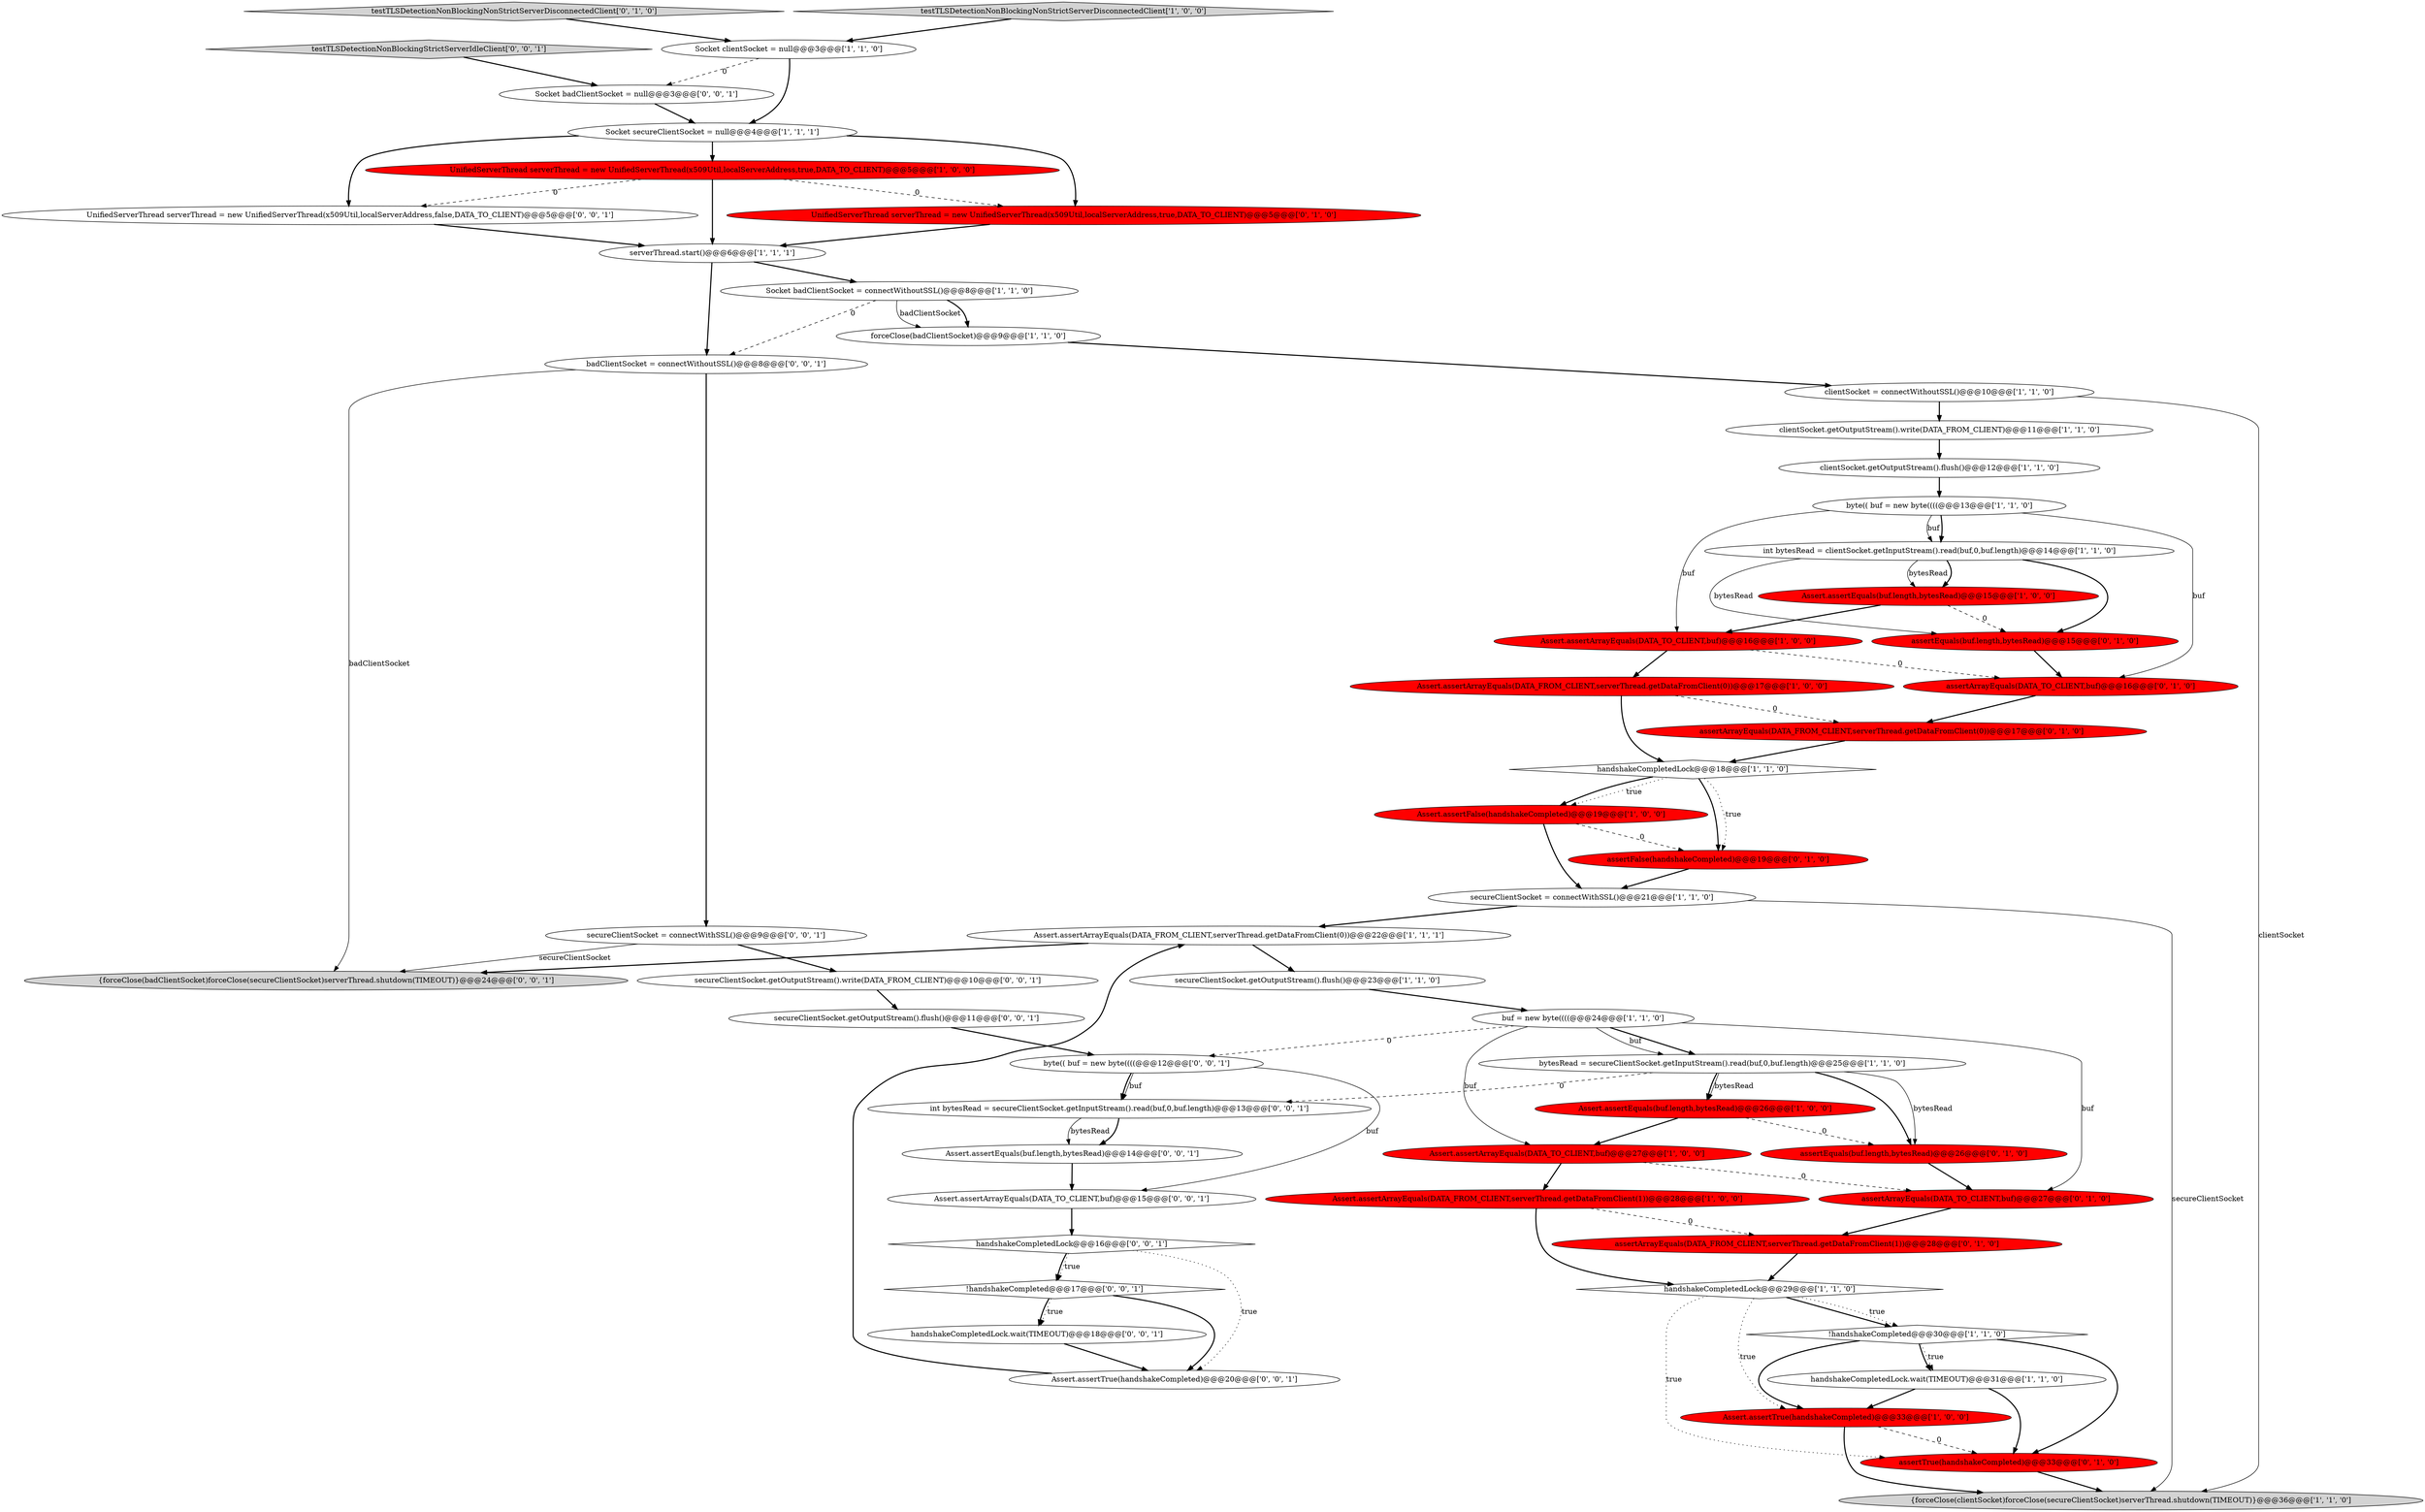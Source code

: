 digraph {
23 [style = filled, label = "secureClientSocket = connectWithSSL()@@@21@@@['1', '1', '0']", fillcolor = white, shape = ellipse image = "AAA0AAABBB1BBB"];
16 [style = filled, label = "!handshakeCompleted@@@30@@@['1', '1', '0']", fillcolor = white, shape = diamond image = "AAA0AAABBB1BBB"];
20 [style = filled, label = "Assert.assertArrayEquals(DATA_TO_CLIENT,buf)@@@16@@@['1', '0', '0']", fillcolor = red, shape = ellipse image = "AAA1AAABBB1BBB"];
40 [style = filled, label = "Assert.assertTrue(handshakeCompleted)@@@20@@@['0', '0', '1']", fillcolor = white, shape = ellipse image = "AAA0AAABBB3BBB"];
37 [style = filled, label = "assertArrayEquals(DATA_FROM_CLIENT,serverThread.getDataFromClient(0))@@@17@@@['0', '1', '0']", fillcolor = red, shape = ellipse image = "AAA1AAABBB2BBB"];
41 [style = filled, label = "UnifiedServerThread serverThread = new UnifiedServerThread(x509Util,localServerAddress,false,DATA_TO_CLIENT)@@@5@@@['0', '0', '1']", fillcolor = white, shape = ellipse image = "AAA0AAABBB3BBB"];
11 [style = filled, label = "Socket clientSocket = null@@@3@@@['1', '1', '0']", fillcolor = white, shape = ellipse image = "AAA0AAABBB1BBB"];
17 [style = filled, label = "Assert.assertTrue(handshakeCompleted)@@@33@@@['1', '0', '0']", fillcolor = red, shape = ellipse image = "AAA1AAABBB1BBB"];
27 [style = filled, label = "clientSocket.getOutputStream().write(DATA_FROM_CLIENT)@@@11@@@['1', '1', '0']", fillcolor = white, shape = ellipse image = "AAA0AAABBB1BBB"];
5 [style = filled, label = "Socket secureClientSocket = null@@@4@@@['1', '1', '1']", fillcolor = white, shape = ellipse image = "AAA0AAABBB1BBB"];
9 [style = filled, label = "byte(( buf = new byte((((@@@13@@@['1', '1', '0']", fillcolor = white, shape = ellipse image = "AAA0AAABBB1BBB"];
46 [style = filled, label = "{forceClose(badClientSocket)forceClose(secureClientSocket)serverThread.shutdown(TIMEOUT)}@@@24@@@['0', '0', '1']", fillcolor = lightgray, shape = ellipse image = "AAA0AAABBB3BBB"];
19 [style = filled, label = "buf = new byte((((@@@24@@@['1', '1', '0']", fillcolor = white, shape = ellipse image = "AAA0AAABBB1BBB"];
53 [style = filled, label = "testTLSDetectionNonBlockingStrictServerIdleClient['0', '0', '1']", fillcolor = lightgray, shape = diamond image = "AAA0AAABBB3BBB"];
48 [style = filled, label = "!handshakeCompleted@@@17@@@['0', '0', '1']", fillcolor = white, shape = diamond image = "AAA0AAABBB3BBB"];
42 [style = filled, label = "int bytesRead = secureClientSocket.getInputStream().read(buf,0,buf.length)@@@13@@@['0', '0', '1']", fillcolor = white, shape = ellipse image = "AAA0AAABBB3BBB"];
1 [style = filled, label = "secureClientSocket.getOutputStream().flush()@@@23@@@['1', '1', '0']", fillcolor = white, shape = ellipse image = "AAA0AAABBB1BBB"];
39 [style = filled, label = "testTLSDetectionNonBlockingNonStrictServerDisconnectedClient['0', '1', '0']", fillcolor = lightgray, shape = diamond image = "AAA0AAABBB2BBB"];
50 [style = filled, label = "byte(( buf = new byte((((@@@12@@@['0', '0', '1']", fillcolor = white, shape = ellipse image = "AAA0AAABBB3BBB"];
33 [style = filled, label = "assertTrue(handshakeCompleted)@@@33@@@['0', '1', '0']", fillcolor = red, shape = ellipse image = "AAA1AAABBB2BBB"];
24 [style = filled, label = "int bytesRead = clientSocket.getInputStream().read(buf,0,buf.length)@@@14@@@['1', '1', '0']", fillcolor = white, shape = ellipse image = "AAA0AAABBB1BBB"];
21 [style = filled, label = "{forceClose(clientSocket)forceClose(secureClientSocket)serverThread.shutdown(TIMEOUT)}@@@36@@@['1', '1', '0']", fillcolor = lightgray, shape = ellipse image = "AAA0AAABBB1BBB"];
38 [style = filled, label = "assertEquals(buf.length,bytesRead)@@@26@@@['0', '1', '0']", fillcolor = red, shape = ellipse image = "AAA1AAABBB2BBB"];
12 [style = filled, label = "Assert.assertFalse(handshakeCompleted)@@@19@@@['1', '0', '0']", fillcolor = red, shape = ellipse image = "AAA1AAABBB1BBB"];
22 [style = filled, label = "Assert.assertEquals(buf.length,bytesRead)@@@26@@@['1', '0', '0']", fillcolor = red, shape = ellipse image = "AAA1AAABBB1BBB"];
10 [style = filled, label = "Assert.assertArrayEquals(DATA_TO_CLIENT,buf)@@@27@@@['1', '0', '0']", fillcolor = red, shape = ellipse image = "AAA1AAABBB1BBB"];
18 [style = filled, label = "testTLSDetectionNonBlockingNonStrictServerDisconnectedClient['1', '0', '0']", fillcolor = lightgray, shape = diamond image = "AAA0AAABBB1BBB"];
14 [style = filled, label = "handshakeCompletedLock@@@29@@@['1', '1', '0']", fillcolor = white, shape = diamond image = "AAA0AAABBB1BBB"];
13 [style = filled, label = "Assert.assertArrayEquals(DATA_FROM_CLIENT,serverThread.getDataFromClient(0))@@@22@@@['1', '1', '1']", fillcolor = white, shape = ellipse image = "AAA0AAABBB1BBB"];
28 [style = filled, label = "Assert.assertEquals(buf.length,bytesRead)@@@15@@@['1', '0', '0']", fillcolor = red, shape = ellipse image = "AAA1AAABBB1BBB"];
51 [style = filled, label = "secureClientSocket = connectWithSSL()@@@9@@@['0', '0', '1']", fillcolor = white, shape = ellipse image = "AAA0AAABBB3BBB"];
7 [style = filled, label = "clientSocket = connectWithoutSSL()@@@10@@@['1', '1', '0']", fillcolor = white, shape = ellipse image = "AAA0AAABBB1BBB"];
35 [style = filled, label = "UnifiedServerThread serverThread = new UnifiedServerThread(x509Util,localServerAddress,true,DATA_TO_CLIENT)@@@5@@@['0', '1', '0']", fillcolor = red, shape = ellipse image = "AAA1AAABBB2BBB"];
3 [style = filled, label = "handshakeCompletedLock.wait(TIMEOUT)@@@31@@@['1', '1', '0']", fillcolor = white, shape = ellipse image = "AAA0AAABBB1BBB"];
54 [style = filled, label = "badClientSocket = connectWithoutSSL()@@@8@@@['0', '0', '1']", fillcolor = white, shape = ellipse image = "AAA0AAABBB3BBB"];
0 [style = filled, label = "forceClose(badClientSocket)@@@9@@@['1', '1', '0']", fillcolor = white, shape = ellipse image = "AAA0AAABBB1BBB"];
8 [style = filled, label = "UnifiedServerThread serverThread = new UnifiedServerThread(x509Util,localServerAddress,true,DATA_TO_CLIENT)@@@5@@@['1', '0', '0']", fillcolor = red, shape = ellipse image = "AAA1AAABBB1BBB"];
45 [style = filled, label = "Assert.assertEquals(buf.length,bytesRead)@@@14@@@['0', '0', '1']", fillcolor = white, shape = ellipse image = "AAA0AAABBB3BBB"];
4 [style = filled, label = "Socket badClientSocket = connectWithoutSSL()@@@8@@@['1', '1', '0']", fillcolor = white, shape = ellipse image = "AAA0AAABBB1BBB"];
29 [style = filled, label = "handshakeCompletedLock@@@18@@@['1', '1', '0']", fillcolor = white, shape = diamond image = "AAA0AAABBB1BBB"];
34 [style = filled, label = "assertFalse(handshakeCompleted)@@@19@@@['0', '1', '0']", fillcolor = red, shape = ellipse image = "AAA1AAABBB2BBB"];
47 [style = filled, label = "secureClientSocket.getOutputStream().flush()@@@11@@@['0', '0', '1']", fillcolor = white, shape = ellipse image = "AAA0AAABBB3BBB"];
25 [style = filled, label = "bytesRead = secureClientSocket.getInputStream().read(buf,0,buf.length)@@@25@@@['1', '1', '0']", fillcolor = white, shape = ellipse image = "AAA0AAABBB1BBB"];
2 [style = filled, label = "serverThread.start()@@@6@@@['1', '1', '1']", fillcolor = white, shape = ellipse image = "AAA0AAABBB1BBB"];
52 [style = filled, label = "handshakeCompletedLock.wait(TIMEOUT)@@@18@@@['0', '0', '1']", fillcolor = white, shape = ellipse image = "AAA0AAABBB3BBB"];
49 [style = filled, label = "secureClientSocket.getOutputStream().write(DATA_FROM_CLIENT)@@@10@@@['0', '0', '1']", fillcolor = white, shape = ellipse image = "AAA0AAABBB3BBB"];
43 [style = filled, label = "handshakeCompletedLock@@@16@@@['0', '0', '1']", fillcolor = white, shape = diamond image = "AAA0AAABBB3BBB"];
44 [style = filled, label = "Socket badClientSocket = null@@@3@@@['0', '0', '1']", fillcolor = white, shape = ellipse image = "AAA0AAABBB3BBB"];
6 [style = filled, label = "Assert.assertArrayEquals(DATA_FROM_CLIENT,serverThread.getDataFromClient(0))@@@17@@@['1', '0', '0']", fillcolor = red, shape = ellipse image = "AAA1AAABBB1BBB"];
15 [style = filled, label = "clientSocket.getOutputStream().flush()@@@12@@@['1', '1', '0']", fillcolor = white, shape = ellipse image = "AAA0AAABBB1BBB"];
26 [style = filled, label = "Assert.assertArrayEquals(DATA_FROM_CLIENT,serverThread.getDataFromClient(1))@@@28@@@['1', '0', '0']", fillcolor = red, shape = ellipse image = "AAA1AAABBB1BBB"];
36 [style = filled, label = "assertArrayEquals(DATA_TO_CLIENT,buf)@@@27@@@['0', '1', '0']", fillcolor = red, shape = ellipse image = "AAA1AAABBB2BBB"];
30 [style = filled, label = "assertArrayEquals(DATA_TO_CLIENT,buf)@@@16@@@['0', '1', '0']", fillcolor = red, shape = ellipse image = "AAA1AAABBB2BBB"];
32 [style = filled, label = "assertArrayEquals(DATA_FROM_CLIENT,serverThread.getDataFromClient(1))@@@28@@@['0', '1', '0']", fillcolor = red, shape = ellipse image = "AAA1AAABBB2BBB"];
31 [style = filled, label = "assertEquals(buf.length,bytesRead)@@@15@@@['0', '1', '0']", fillcolor = red, shape = ellipse image = "AAA1AAABBB2BBB"];
55 [style = filled, label = "Assert.assertArrayEquals(DATA_TO_CLIENT,buf)@@@15@@@['0', '0', '1']", fillcolor = white, shape = ellipse image = "AAA0AAABBB3BBB"];
25->22 [style = bold, label=""];
28->20 [style = bold, label=""];
42->45 [style = bold, label=""];
10->36 [style = dashed, label="0"];
8->35 [style = dashed, label="0"];
53->44 [style = bold, label=""];
4->0 [style = solid, label="badClientSocket"];
29->34 [style = bold, label=""];
40->13 [style = bold, label=""];
27->15 [style = bold, label=""];
13->1 [style = bold, label=""];
6->29 [style = bold, label=""];
48->52 [style = bold, label=""];
50->42 [style = solid, label="buf"];
23->13 [style = bold, label=""];
42->45 [style = solid, label="bytesRead"];
31->30 [style = bold, label=""];
22->38 [style = dashed, label="0"];
13->46 [style = bold, label=""];
4->54 [style = dashed, label="0"];
17->21 [style = bold, label=""];
9->24 [style = bold, label=""];
7->21 [style = solid, label="clientSocket"];
9->30 [style = solid, label="buf"];
14->16 [style = bold, label=""];
16->3 [style = bold, label=""];
24->28 [style = bold, label=""];
18->11 [style = bold, label=""];
24->28 [style = solid, label="bytesRead"];
26->14 [style = bold, label=""];
37->29 [style = bold, label=""];
25->42 [style = dashed, label="0"];
51->46 [style = solid, label="secureClientSocket"];
10->26 [style = bold, label=""];
3->33 [style = bold, label=""];
16->17 [style = bold, label=""];
6->37 [style = dashed, label="0"];
2->4 [style = bold, label=""];
41->2 [style = bold, label=""];
19->25 [style = bold, label=""];
4->0 [style = bold, label=""];
0->7 [style = bold, label=""];
19->36 [style = solid, label="buf"];
28->31 [style = dashed, label="0"];
19->25 [style = solid, label="buf"];
16->33 [style = bold, label=""];
15->9 [style = bold, label=""];
1->19 [style = bold, label=""];
9->20 [style = solid, label="buf"];
12->34 [style = dashed, label="0"];
25->38 [style = solid, label="bytesRead"];
25->38 [style = bold, label=""];
45->55 [style = bold, label=""];
48->52 [style = dotted, label="true"];
29->34 [style = dotted, label="true"];
25->22 [style = solid, label="bytesRead"];
26->32 [style = dashed, label="0"];
11->44 [style = dashed, label="0"];
35->2 [style = bold, label=""];
50->55 [style = solid, label="buf"];
24->31 [style = solid, label="bytesRead"];
32->14 [style = bold, label=""];
9->24 [style = solid, label="buf"];
17->33 [style = dashed, label="0"];
19->10 [style = solid, label="buf"];
8->41 [style = dashed, label="0"];
47->50 [style = bold, label=""];
14->16 [style = dotted, label="true"];
14->17 [style = dotted, label="true"];
11->5 [style = bold, label=""];
8->2 [style = bold, label=""];
24->31 [style = bold, label=""];
50->42 [style = bold, label=""];
52->40 [style = bold, label=""];
43->48 [style = dotted, label="true"];
20->30 [style = dashed, label="0"];
22->10 [style = bold, label=""];
43->40 [style = dotted, label="true"];
3->17 [style = bold, label=""];
55->43 [style = bold, label=""];
2->54 [style = bold, label=""];
34->23 [style = bold, label=""];
19->50 [style = dashed, label="0"];
44->5 [style = bold, label=""];
5->35 [style = bold, label=""];
54->51 [style = bold, label=""];
5->8 [style = bold, label=""];
54->46 [style = solid, label="badClientSocket"];
14->33 [style = dotted, label="true"];
43->48 [style = bold, label=""];
36->32 [style = bold, label=""];
38->36 [style = bold, label=""];
51->49 [style = bold, label=""];
20->6 [style = bold, label=""];
30->37 [style = bold, label=""];
29->12 [style = dotted, label="true"];
39->11 [style = bold, label=""];
23->21 [style = solid, label="secureClientSocket"];
16->3 [style = dotted, label="true"];
48->40 [style = bold, label=""];
49->47 [style = bold, label=""];
29->12 [style = bold, label=""];
5->41 [style = bold, label=""];
7->27 [style = bold, label=""];
12->23 [style = bold, label=""];
33->21 [style = bold, label=""];
}
